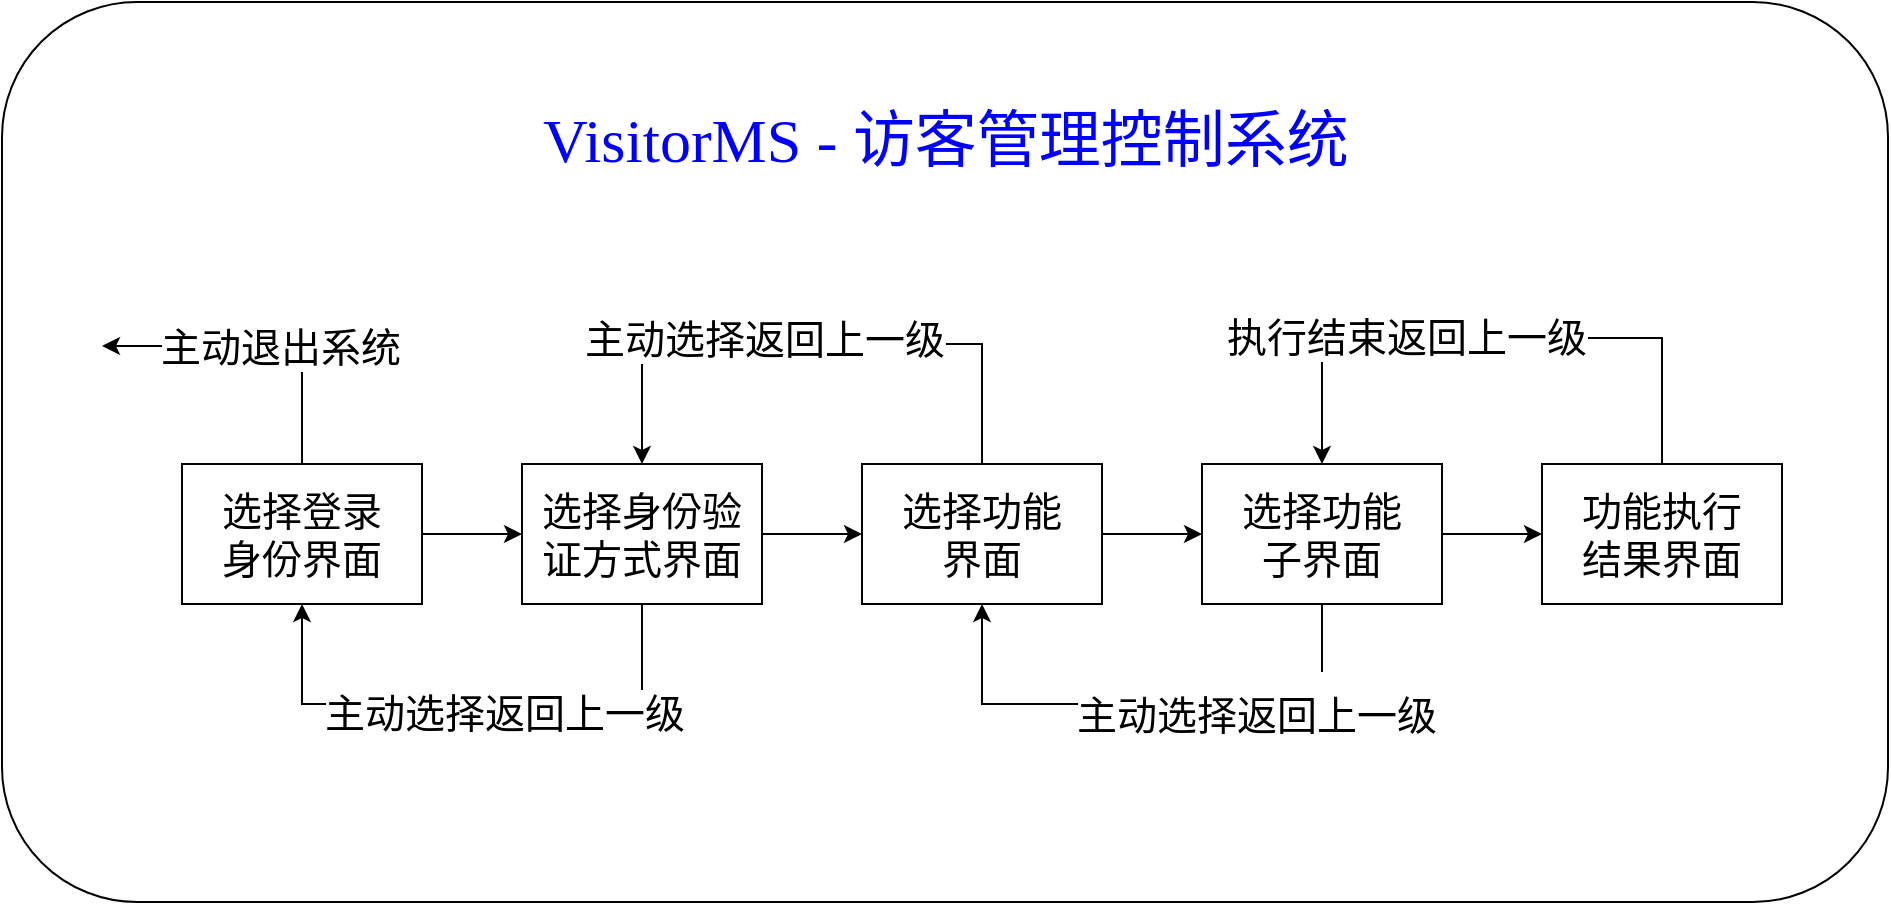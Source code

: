 <mxfile version="16.5.1" type="device"><diagram id="xO08rJO1EmsO8FslU2pY" name="第 1 页"><mxGraphModel dx="1718" dy="1020" grid="1" gridSize="10" guides="1" tooltips="1" connect="1" arrows="1" fold="1" page="1" pageScale="1" pageWidth="1654" pageHeight="1169" math="0" shadow="0"><root><mxCell id="0"/><mxCell id="1" parent="0"/><mxCell id="J6XUkoO2x_TDxSsI3Fin-10" value="" style="rounded=1;whiteSpace=wrap;html=1;fontSize=20;" parent="1" vertex="1"><mxGeometry x="280" y="332" width="943" height="450" as="geometry"/></mxCell><mxCell id="0V06zqaK-EdemusmwxQf-9" style="edgeStyle=orthogonalEdgeStyle;rounded=0;orthogonalLoop=1;jettySize=auto;html=1;exitX=1;exitY=0.5;exitDx=0;exitDy=0;entryX=0;entryY=0.5;entryDx=0;entryDy=0;fontSize=20;" parent="1" source="0V06zqaK-EdemusmwxQf-1" target="0V06zqaK-EdemusmwxQf-2" edge="1"><mxGeometry relative="1" as="geometry"/></mxCell><mxCell id="t9fYl_zsUlzyygc5fyxR-1" style="edgeStyle=orthogonalEdgeStyle;rounded=0;orthogonalLoop=1;jettySize=auto;html=1;exitX=0.5;exitY=0;exitDx=0;exitDy=0;" edge="1" parent="1"><mxGeometry relative="1" as="geometry"><mxPoint x="430" y="563" as="sourcePoint"/><mxPoint x="330" y="504" as="targetPoint"/><Array as="points"><mxPoint x="430" y="504"/></Array></mxGeometry></mxCell><mxCell id="t9fYl_zsUlzyygc5fyxR-3" value="主动退出系统" style="edgeLabel;html=1;align=center;verticalAlign=middle;resizable=0;points=[];fontSize=20;" vertex="1" connectable="0" parent="t9fYl_zsUlzyygc5fyxR-1"><mxGeometry x="-0.112" relative="1" as="geometry"><mxPoint as="offset"/></mxGeometry></mxCell><mxCell id="0V06zqaK-EdemusmwxQf-1" value="选择登录&lt;br&gt;身份界面" style="rounded=0;whiteSpace=wrap;html=1;fontSize=20;" parent="1" vertex="1"><mxGeometry x="370" y="563" width="120" height="70" as="geometry"/></mxCell><mxCell id="0V06zqaK-EdemusmwxQf-10" style="edgeStyle=orthogonalEdgeStyle;rounded=0;orthogonalLoop=1;jettySize=auto;html=1;exitX=1;exitY=0.5;exitDx=0;exitDy=0;entryX=0;entryY=0.5;entryDx=0;entryDy=0;fontSize=20;" parent="1" source="0V06zqaK-EdemusmwxQf-2" target="0V06zqaK-EdemusmwxQf-7" edge="1"><mxGeometry relative="1" as="geometry"/></mxCell><mxCell id="0V06zqaK-EdemusmwxQf-16" style="edgeStyle=orthogonalEdgeStyle;rounded=0;orthogonalLoop=1;jettySize=auto;html=1;exitX=0.5;exitY=1;exitDx=0;exitDy=0;entryX=0.5;entryY=1;entryDx=0;entryDy=0;fontSize=20;" parent="1" source="0V06zqaK-EdemusmwxQf-2" target="0V06zqaK-EdemusmwxQf-1" edge="1"><mxGeometry relative="1" as="geometry"><Array as="points"><mxPoint x="600" y="683"/><mxPoint x="430" y="683"/></Array></mxGeometry></mxCell><mxCell id="0V06zqaK-EdemusmwxQf-17" value="主动选择返回上一级" style="edgeLabel;html=1;align=center;verticalAlign=middle;resizable=0;points=[];fontSize=20;" parent="0V06zqaK-EdemusmwxQf-16" vertex="1" connectable="0"><mxGeometry x="-0.115" y="4" relative="1" as="geometry"><mxPoint as="offset"/></mxGeometry></mxCell><mxCell id="0V06zqaK-EdemusmwxQf-2" value="选择身份验证方式界面" style="rounded=0;whiteSpace=wrap;html=1;fontSize=20;" parent="1" vertex="1"><mxGeometry x="540" y="563" width="120" height="70" as="geometry"/></mxCell><mxCell id="0V06zqaK-EdemusmwxQf-11" style="edgeStyle=orthogonalEdgeStyle;rounded=0;orthogonalLoop=1;jettySize=auto;html=1;exitX=1;exitY=0.5;exitDx=0;exitDy=0;entryX=0;entryY=0.5;entryDx=0;entryDy=0;fontSize=20;" parent="1" source="0V06zqaK-EdemusmwxQf-7" target="0V06zqaK-EdemusmwxQf-8" edge="1"><mxGeometry relative="1" as="geometry"/></mxCell><mxCell id="0V06zqaK-EdemusmwxQf-14" style="edgeStyle=orthogonalEdgeStyle;rounded=0;orthogonalLoop=1;jettySize=auto;html=1;exitX=0.5;exitY=0;exitDx=0;exitDy=0;entryX=0.5;entryY=0;entryDx=0;entryDy=0;fontSize=20;" parent="1" source="0V06zqaK-EdemusmwxQf-7" target="0V06zqaK-EdemusmwxQf-2" edge="1"><mxGeometry relative="1" as="geometry"><Array as="points"><mxPoint x="770" y="503"/><mxPoint x="600" y="503"/></Array></mxGeometry></mxCell><mxCell id="0V06zqaK-EdemusmwxQf-15" value="主动选择返回上一级" style="edgeLabel;html=1;align=center;verticalAlign=middle;resizable=0;points=[];fontSize=20;" parent="0V06zqaK-EdemusmwxQf-14" vertex="1" connectable="0"><mxGeometry x="0.167" y="-3" relative="1" as="geometry"><mxPoint as="offset"/></mxGeometry></mxCell><mxCell id="0V06zqaK-EdemusmwxQf-7" value="选择功能&lt;br&gt;界面" style="rounded=0;whiteSpace=wrap;html=1;fontSize=20;" parent="1" vertex="1"><mxGeometry x="710" y="563" width="120" height="70" as="geometry"/></mxCell><mxCell id="0V06zqaK-EdemusmwxQf-12" style="edgeStyle=orthogonalEdgeStyle;rounded=0;orthogonalLoop=1;jettySize=auto;html=1;exitX=0.5;exitY=1;exitDx=0;exitDy=0;entryX=0.5;entryY=1;entryDx=0;entryDy=0;fontSize=20;" parent="1" source="0V06zqaK-EdemusmwxQf-8" target="0V06zqaK-EdemusmwxQf-7" edge="1"><mxGeometry relative="1" as="geometry"><Array as="points"><mxPoint x="940" y="683"/><mxPoint x="770" y="683"/></Array></mxGeometry></mxCell><mxCell id="rzhDo8zu7RqC2HgcSQWR-1" value="&lt;span style=&quot;font-size: 20px&quot;&gt;主动选择返回上一级&lt;/span&gt;" style="edgeLabel;html=1;align=center;verticalAlign=middle;resizable=0;points=[];fontSize=31;" parent="0V06zqaK-EdemusmwxQf-12" vertex="1" connectable="0"><mxGeometry x="-0.385" y="2" relative="1" as="geometry"><mxPoint as="offset"/></mxGeometry></mxCell><mxCell id="J6XUkoO2x_TDxSsI3Fin-6" style="edgeStyle=orthogonalEdgeStyle;rounded=0;orthogonalLoop=1;jettySize=auto;html=1;exitX=1;exitY=0.5;exitDx=0;exitDy=0;entryX=0;entryY=0.5;entryDx=0;entryDy=0;" parent="1" source="0V06zqaK-EdemusmwxQf-8" target="J6XUkoO2x_TDxSsI3Fin-5" edge="1"><mxGeometry relative="1" as="geometry"/></mxCell><mxCell id="0V06zqaK-EdemusmwxQf-8" value="选择功能&lt;br&gt;子界面" style="rounded=0;whiteSpace=wrap;html=1;fontSize=20;" parent="1" vertex="1"><mxGeometry x="880" y="563" width="120" height="70" as="geometry"/></mxCell><mxCell id="J6XUkoO2x_TDxSsI3Fin-1" value="&lt;font style=&quot;font-size: 31px&quot;&gt;&lt;span style=&quot;color: rgb(0 , 0 , 255) ; font-family: &amp;#34;comic sans ms&amp;#34;&quot;&gt;VisitorMS -&amp;nbsp;&lt;/span&gt;&lt;font face=&quot;Comic Sans MS&quot; style=&quot;font-size: 31px&quot; color=&quot;#0000ff&quot;&gt;访客管理控制系统&lt;/font&gt;&lt;/font&gt;" style="text;html=1;strokeColor=none;fillColor=none;align=center;verticalAlign=middle;whiteSpace=wrap;rounded=0;fontSize=19;fontColor=#FF0000;" parent="1" vertex="1"><mxGeometry x="521.5" y="371" width="460" height="60" as="geometry"/></mxCell><mxCell id="J6XUkoO2x_TDxSsI3Fin-7" style="edgeStyle=orthogonalEdgeStyle;rounded=0;orthogonalLoop=1;jettySize=auto;html=1;exitX=0.5;exitY=0;exitDx=0;exitDy=0;entryX=0.5;entryY=0;entryDx=0;entryDy=0;" parent="1" source="J6XUkoO2x_TDxSsI3Fin-5" target="0V06zqaK-EdemusmwxQf-8" edge="1"><mxGeometry relative="1" as="geometry"><Array as="points"><mxPoint x="1110" y="500"/><mxPoint x="940" y="500"/></Array></mxGeometry></mxCell><mxCell id="J6XUkoO2x_TDxSsI3Fin-9" value="执行结束返回上一级" style="edgeLabel;html=1;align=center;verticalAlign=middle;resizable=0;points=[];fontSize=20;" parent="J6XUkoO2x_TDxSsI3Fin-7" vertex="1" connectable="0"><mxGeometry x="0.29" y="-1" relative="1" as="geometry"><mxPoint as="offset"/></mxGeometry></mxCell><mxCell id="J6XUkoO2x_TDxSsI3Fin-5" value="功能执行&lt;br&gt;结果界面" style="rounded=0;whiteSpace=wrap;html=1;fontSize=20;" parent="1" vertex="1"><mxGeometry x="1050" y="563" width="120" height="70" as="geometry"/></mxCell></root></mxGraphModel></diagram></mxfile>